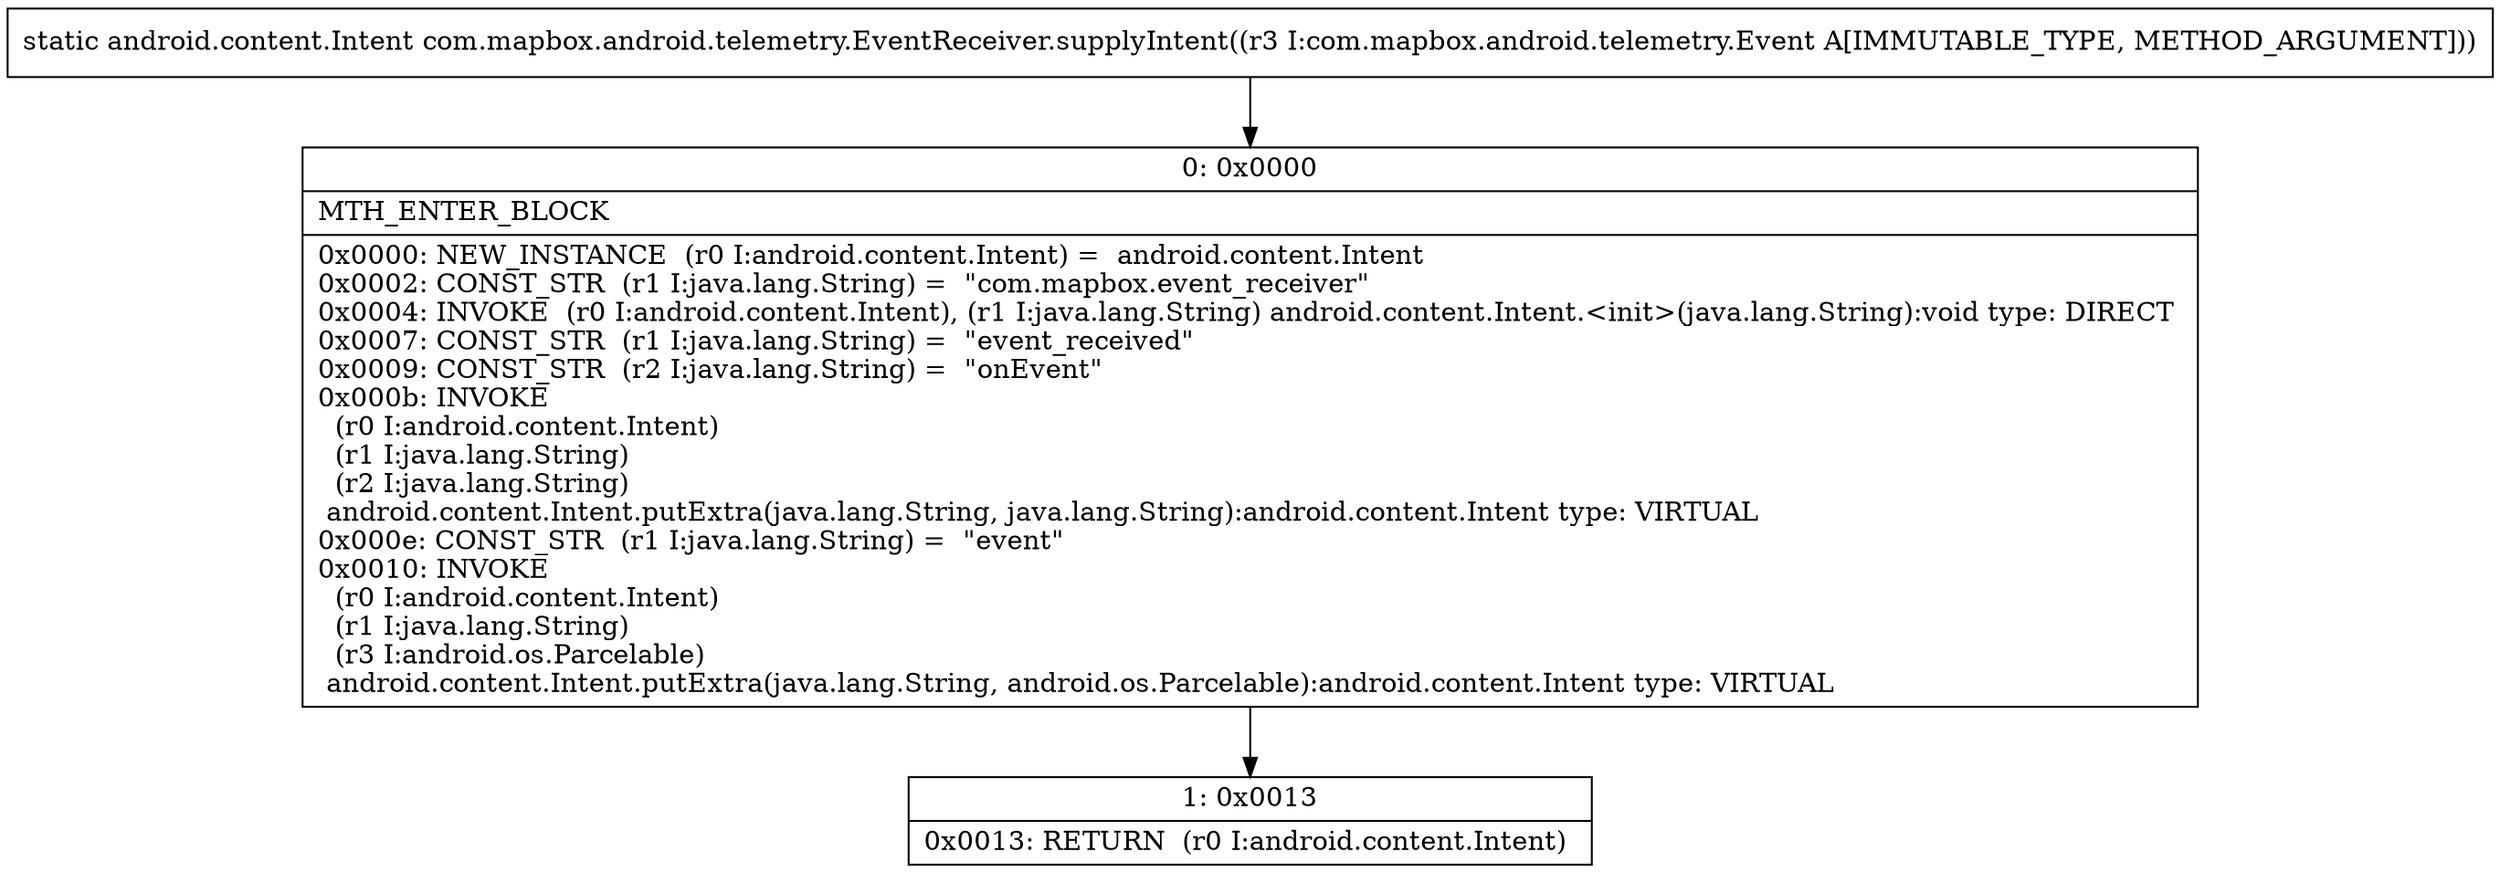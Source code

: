 digraph "CFG forcom.mapbox.android.telemetry.EventReceiver.supplyIntent(Lcom\/mapbox\/android\/telemetry\/Event;)Landroid\/content\/Intent;" {
Node_0 [shape=record,label="{0\:\ 0x0000|MTH_ENTER_BLOCK\l|0x0000: NEW_INSTANCE  (r0 I:android.content.Intent) =  android.content.Intent \l0x0002: CONST_STR  (r1 I:java.lang.String) =  \"com.mapbox.event_receiver\" \l0x0004: INVOKE  (r0 I:android.content.Intent), (r1 I:java.lang.String) android.content.Intent.\<init\>(java.lang.String):void type: DIRECT \l0x0007: CONST_STR  (r1 I:java.lang.String) =  \"event_received\" \l0x0009: CONST_STR  (r2 I:java.lang.String) =  \"onEvent\" \l0x000b: INVOKE  \l  (r0 I:android.content.Intent)\l  (r1 I:java.lang.String)\l  (r2 I:java.lang.String)\l android.content.Intent.putExtra(java.lang.String, java.lang.String):android.content.Intent type: VIRTUAL \l0x000e: CONST_STR  (r1 I:java.lang.String) =  \"event\" \l0x0010: INVOKE  \l  (r0 I:android.content.Intent)\l  (r1 I:java.lang.String)\l  (r3 I:android.os.Parcelable)\l android.content.Intent.putExtra(java.lang.String, android.os.Parcelable):android.content.Intent type: VIRTUAL \l}"];
Node_1 [shape=record,label="{1\:\ 0x0013|0x0013: RETURN  (r0 I:android.content.Intent) \l}"];
MethodNode[shape=record,label="{static android.content.Intent com.mapbox.android.telemetry.EventReceiver.supplyIntent((r3 I:com.mapbox.android.telemetry.Event A[IMMUTABLE_TYPE, METHOD_ARGUMENT])) }"];
MethodNode -> Node_0;
Node_0 -> Node_1;
}

